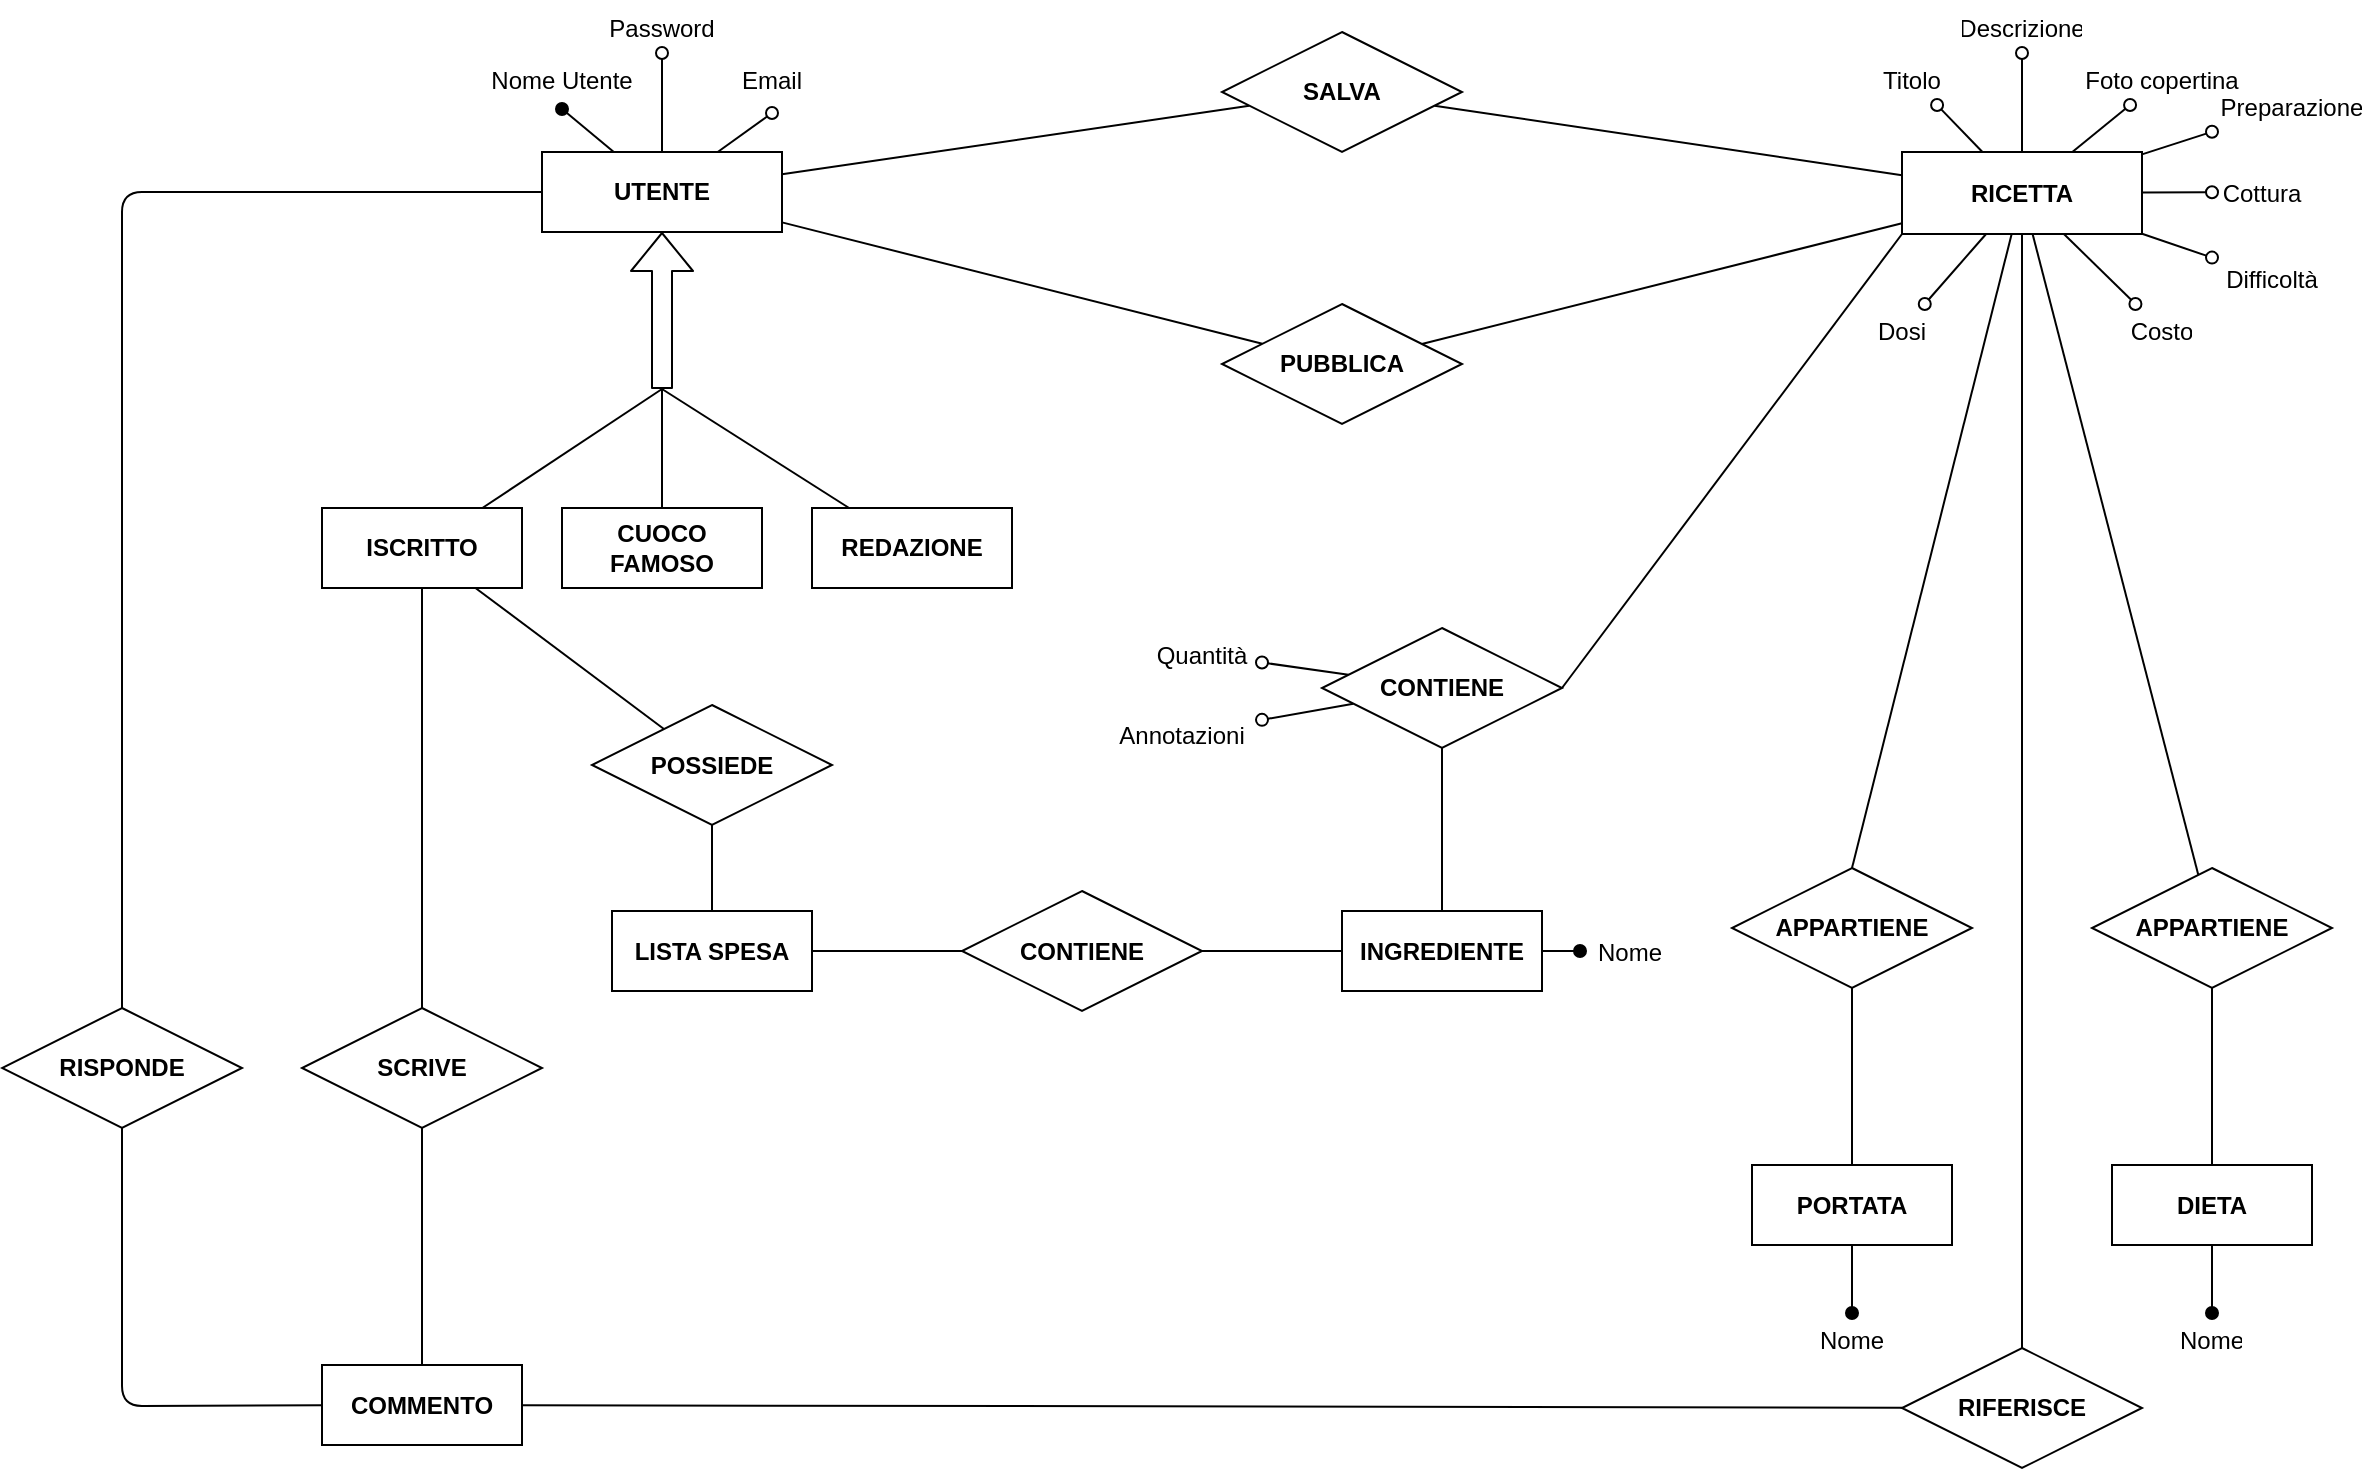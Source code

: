 <mxfile version="12.4.8" type="github">
  <diagram id="LfkPOxBhQ7w1o_5h23wY" name="Page-1">
    <mxGraphModel dx="2591" dy="738" grid="1" gridSize="10" guides="1" tooltips="1" connect="1" arrows="1" fold="1" page="1" pageScale="1" pageWidth="1169" pageHeight="827" math="0" shadow="0">
      <root>
        <mxCell id="0"/>
        <mxCell id="1" parent="0"/>
        <mxCell id="ZiM7aAGMJ0RAAH8m6erD-105" style="edgeStyle=none;orthogonalLoop=1;jettySize=auto;html=1;startArrow=none;startFill=0;endArrow=none;endFill=0;endSize=6;fontSize=12;align=center;" edge="1" parent="1" source="ZiM7aAGMJ0RAAH8m6erD-7" target="ZiM7aAGMJ0RAAH8m6erD-106">
          <mxGeometry relative="1" as="geometry">
            <mxPoint x="350" y="60" as="targetPoint"/>
          </mxGeometry>
        </mxCell>
        <mxCell id="ZiM7aAGMJ0RAAH8m6erD-108" style="edgeStyle=none;orthogonalLoop=1;jettySize=auto;html=1;startArrow=none;startFill=0;endArrow=none;endFill=0;endSize=6;strokeWidth=1;fontSize=12;align=center;" edge="1" parent="1" source="ZiM7aAGMJ0RAAH8m6erD-120" target="ZiM7aAGMJ0RAAH8m6erD-109">
          <mxGeometry relative="1" as="geometry">
            <mxPoint x="150" y="710" as="targetPoint"/>
            <Array as="points"/>
          </mxGeometry>
        </mxCell>
        <mxCell id="ZiM7aAGMJ0RAAH8m6erD-127" style="edgeStyle=none;shape=flexArrow;orthogonalLoop=1;jettySize=auto;html=1;startArrow=block;startFill=0;endArrow=none;endFill=0;strokeWidth=1;fontSize=12;align=center;" edge="1" parent="1" source="ZiM7aAGMJ0RAAH8m6erD-7" target="ZiM7aAGMJ0RAAH8m6erD-131">
          <mxGeometry relative="1" as="geometry">
            <mxPoint y="142" as="targetPoint"/>
          </mxGeometry>
        </mxCell>
        <mxCell id="ZiM7aAGMJ0RAAH8m6erD-138" style="edgeStyle=none;orthogonalLoop=1;jettySize=auto;html=1;startArrow=none;startFill=0;endArrow=none;endFill=0;strokeWidth=1;fontSize=12;align=center;" edge="1" parent="1" source="ZiM7aAGMJ0RAAH8m6erD-7" target="ZiM7aAGMJ0RAAH8m6erD-139">
          <mxGeometry relative="1" as="geometry">
            <mxPoint x="-20" y="142" as="targetPoint"/>
            <Array as="points">
              <mxPoint x="-130" y="142"/>
            </Array>
          </mxGeometry>
        </mxCell>
        <mxCell id="ZiM7aAGMJ0RAAH8m6erD-7" value="UTENTE" style="whiteSpace=wrap;html=1;align=center;rounded=0;shadow=0;glass=0;comic=0;verticalAlign=middle;horizontal=1;fontStyle=1" vertex="1" parent="1">
          <mxGeometry x="80" y="122" width="120" height="40" as="geometry"/>
        </mxCell>
        <mxCell id="ZiM7aAGMJ0RAAH8m6erD-88" style="edgeStyle=none;orthogonalLoop=1;jettySize=auto;html=1;startArrow=none;startFill=0;endArrow=oval;endFill=1;endSize=6;fontSize=12;align=center;" edge="1" parent="1" source="ZiM7aAGMJ0RAAH8m6erD-24" target="ZiM7aAGMJ0RAAH8m6erD-89">
          <mxGeometry relative="1" as="geometry">
            <mxPoint x="885" y="625.5" as="targetPoint"/>
          </mxGeometry>
        </mxCell>
        <mxCell id="ZiM7aAGMJ0RAAH8m6erD-24" value="DIETA" style="whiteSpace=wrap;html=1;align=center;rounded=0;shadow=0;glass=0;comic=0;fontStyle=1" vertex="1" parent="1">
          <mxGeometry x="865" y="628.5" width="100" height="40" as="geometry"/>
        </mxCell>
        <mxCell id="ZiM7aAGMJ0RAAH8m6erD-47" value="" style="edgeStyle=none;orthogonalLoop=1;jettySize=auto;html=1;startArrow=none;startFill=0;endArrow=none;endFill=0;endSize=6;fontSize=12;align=center;verticalAlign=middle;horizontal=1;" edge="1" parent="1" source="ZiM7aAGMJ0RAAH8m6erD-8" target="ZiM7aAGMJ0RAAH8m6erD-43">
          <mxGeometry relative="1" as="geometry"/>
        </mxCell>
        <mxCell id="ZiM7aAGMJ0RAAH8m6erD-8" value="RICETTA" style="whiteSpace=wrap;html=1;align=center;verticalAlign=middle;horizontal=1;fontStyle=1" vertex="1" parent="1">
          <mxGeometry x="760" y="122" width="120" height="41" as="geometry"/>
        </mxCell>
        <mxCell id="ZiM7aAGMJ0RAAH8m6erD-71" style="edgeStyle=none;orthogonalLoop=1;jettySize=auto;html=1;entryX=0.5;entryY=1;entryDx=0;entryDy=0;startArrow=none;startFill=0;endArrow=none;endFill=0;endSize=6;fontSize=12;align=center;" edge="1" parent="1" source="ZiM7aAGMJ0RAAH8m6erD-9" target="ZiM7aAGMJ0RAAH8m6erD-40">
          <mxGeometry relative="1" as="geometry"/>
        </mxCell>
        <mxCell id="ZiM7aAGMJ0RAAH8m6erD-72" style="edgeStyle=none;orthogonalLoop=1;jettySize=auto;html=1;startArrow=none;startFill=0;endArrow=oval;endFill=1;endSize=6;fontSize=12;align=center;" edge="1" parent="1" source="ZiM7aAGMJ0RAAH8m6erD-9" target="ZiM7aAGMJ0RAAH8m6erD-73">
          <mxGeometry relative="1" as="geometry">
            <mxPoint x="599" y="453" as="targetPoint"/>
          </mxGeometry>
        </mxCell>
        <mxCell id="ZiM7aAGMJ0RAAH8m6erD-136" style="edgeStyle=none;orthogonalLoop=1;jettySize=auto;html=1;startArrow=none;startFill=0;endArrow=none;endFill=0;strokeWidth=1;fontSize=12;align=center;" edge="1" parent="1" source="ZiM7aAGMJ0RAAH8m6erD-9" target="ZiM7aAGMJ0RAAH8m6erD-97">
          <mxGeometry relative="1" as="geometry"/>
        </mxCell>
        <mxCell id="ZiM7aAGMJ0RAAH8m6erD-9" value="INGREDIENTE" style="whiteSpace=wrap;html=1;align=center;fontStyle=1" vertex="1" parent="1">
          <mxGeometry x="480" y="501.5" width="100" height="40" as="geometry"/>
        </mxCell>
        <mxCell id="ZiM7aAGMJ0RAAH8m6erD-31" value="" style="fontSize=12;html=1;endArrow=oval;endFill=0;entryX=0.5;entryY=1.154;entryDx=0;entryDy=0;entryPerimeter=0;align=center;verticalAlign=middle;horizontal=1;" edge="1" parent="1" source="ZiM7aAGMJ0RAAH8m6erD-7" target="ZiM7aAGMJ0RAAH8m6erD-39">
          <mxGeometry width="100" height="100" relative="1" as="geometry">
            <mxPoint x="150" y="79" as="sourcePoint"/>
            <mxPoint x="185" y="69" as="targetPoint"/>
          </mxGeometry>
        </mxCell>
        <mxCell id="ZiM7aAGMJ0RAAH8m6erD-33" value="" style="fontSize=12;html=1;endArrow=oval;endFill=0;entryX=0.5;entryY=1;entryDx=0;entryDy=0;entryPerimeter=0;align=center;verticalAlign=middle;horizontal=1;" edge="1" parent="1" source="ZiM7aAGMJ0RAAH8m6erD-7" target="ZiM7aAGMJ0RAAH8m6erD-38">
          <mxGeometry width="100" height="100" relative="1" as="geometry">
            <mxPoint x="160" y="109" as="sourcePoint"/>
            <mxPoint x="160" y="69" as="targetPoint"/>
          </mxGeometry>
        </mxCell>
        <mxCell id="ZiM7aAGMJ0RAAH8m6erD-34" value="" style="fontSize=12;html=1;endArrow=oval;endFill=1;startArrow=none;startFill=0;entryX=0.5;entryY=1.077;entryDx=0;entryDy=0;entryPerimeter=0;align=center;verticalAlign=middle;horizontal=1;" edge="1" parent="1" source="ZiM7aAGMJ0RAAH8m6erD-7" target="ZiM7aAGMJ0RAAH8m6erD-37">
          <mxGeometry width="100" height="100" relative="1" as="geometry">
            <mxPoint x="130" y="109" as="sourcePoint"/>
            <mxPoint x="68" y="89" as="targetPoint"/>
          </mxGeometry>
        </mxCell>
        <mxCell id="ZiM7aAGMJ0RAAH8m6erD-37" value="Nome Utente" style="text;strokeColor=none;fillColor=none;spacingLeft=4;spacingRight=4;overflow=hidden;rotatable=0;points=[[0,0.5],[1,0.5]];portConstraint=eastwest;fontSize=12;align=center;verticalAlign=middle;horizontal=1;" vertex="1" parent="1">
          <mxGeometry x="50" y="72.5" width="80" height="26" as="geometry"/>
        </mxCell>
        <mxCell id="ZiM7aAGMJ0RAAH8m6erD-38" value="Password" style="text;strokeColor=none;fillColor=none;spacingLeft=4;spacingRight=4;overflow=hidden;rotatable=0;points=[[0,0.5],[1,0.5]];portConstraint=eastwest;fontSize=12;align=center;verticalAlign=middle;horizontal=1;" vertex="1" parent="1">
          <mxGeometry x="105" y="46.5" width="70" height="26" as="geometry"/>
        </mxCell>
        <mxCell id="ZiM7aAGMJ0RAAH8m6erD-39" value="Email" style="text;strokeColor=none;fillColor=none;spacingLeft=4;spacingRight=4;overflow=hidden;rotatable=0;points=[[0,0.5],[1,0.5]];portConstraint=eastwest;fontSize=12;align=center;verticalAlign=middle;horizontal=1;" vertex="1" parent="1">
          <mxGeometry x="175" y="72.5" width="40" height="26" as="geometry"/>
        </mxCell>
        <mxCell id="ZiM7aAGMJ0RAAH8m6erD-70" style="edgeStyle=none;orthogonalLoop=1;jettySize=auto;html=1;entryX=0;entryY=1;entryDx=0;entryDy=0;startArrow=none;startFill=0;endArrow=none;endFill=0;endSize=6;fontSize=12;align=center;exitX=1;exitY=0.5;exitDx=0;exitDy=0;" edge="1" parent="1" source="ZiM7aAGMJ0RAAH8m6erD-40" target="ZiM7aAGMJ0RAAH8m6erD-8">
          <mxGeometry relative="1" as="geometry"/>
        </mxCell>
        <mxCell id="ZiM7aAGMJ0RAAH8m6erD-74" style="edgeStyle=none;orthogonalLoop=1;jettySize=auto;html=1;startArrow=none;startFill=0;endArrow=oval;endFill=0;endSize=6;fontSize=12;align=center;" edge="1" parent="1" source="ZiM7aAGMJ0RAAH8m6erD-40" target="ZiM7aAGMJ0RAAH8m6erD-76">
          <mxGeometry relative="1" as="geometry">
            <mxPoint x="430" y="335.75" as="targetPoint"/>
          </mxGeometry>
        </mxCell>
        <mxCell id="ZiM7aAGMJ0RAAH8m6erD-75" style="edgeStyle=none;orthogonalLoop=1;jettySize=auto;html=1;startArrow=none;startFill=0;endArrow=oval;endFill=0;endSize=6;fontSize=12;align=center;" edge="1" parent="1" source="ZiM7aAGMJ0RAAH8m6erD-40" target="ZiM7aAGMJ0RAAH8m6erD-77">
          <mxGeometry relative="1" as="geometry">
            <mxPoint x="470" y="366" as="targetPoint"/>
          </mxGeometry>
        </mxCell>
        <mxCell id="ZiM7aAGMJ0RAAH8m6erD-40" value="CONTIENE" style="shape=rhombus;perimeter=rhombusPerimeter;whiteSpace=wrap;html=1;align=center;rounded=0;shadow=0;glass=0;comic=0;fontSize=12;fontStyle=1" vertex="1" parent="1">
          <mxGeometry x="470" y="360" width="120" height="60" as="geometry"/>
        </mxCell>
        <mxCell id="ZiM7aAGMJ0RAAH8m6erD-46" value="" style="edgeStyle=none;orthogonalLoop=1;jettySize=auto;html=1;startArrow=none;startFill=0;endArrow=none;endFill=0;endSize=6;fontSize=12;align=center;verticalAlign=middle;horizontal=1;labelPosition=right;verticalLabelPosition=middle;" edge="1" parent="1" source="ZiM7aAGMJ0RAAH8m6erD-43" target="ZiM7aAGMJ0RAAH8m6erD-7">
          <mxGeometry relative="1" as="geometry"/>
        </mxCell>
        <mxCell id="ZiM7aAGMJ0RAAH8m6erD-43" value="PUBBLICA" style="shape=rhombus;perimeter=rhombusPerimeter;whiteSpace=wrap;html=1;align=center;rounded=0;shadow=0;glass=0;comic=0;fontSize=12;verticalAlign=middle;horizontal=1;fontStyle=1" vertex="1" parent="1">
          <mxGeometry x="420" y="198" width="120" height="60" as="geometry"/>
        </mxCell>
        <mxCell id="ZiM7aAGMJ0RAAH8m6erD-48" value="" style="fontSize=12;html=1;endArrow=oval;endFill=0;align=center;verticalAlign=middle;horizontal=1;" edge="1" parent="1" source="ZiM7aAGMJ0RAAH8m6erD-8" target="ZiM7aAGMJ0RAAH8m6erD-54">
          <mxGeometry width="100" height="100" relative="1" as="geometry">
            <mxPoint x="465" y="132" as="sourcePoint"/>
            <mxPoint x="810" y="73" as="targetPoint"/>
          </mxGeometry>
        </mxCell>
        <mxCell id="ZiM7aAGMJ0RAAH8m6erD-49" value="" style="fontSize=12;html=1;endArrow=oval;endFill=0;align=center;verticalAlign=middle;horizontal=1;" edge="1" parent="1" source="ZiM7aAGMJ0RAAH8m6erD-8" target="ZiM7aAGMJ0RAAH8m6erD-53">
          <mxGeometry width="100" height="100" relative="1" as="geometry">
            <mxPoint x="475" y="142" as="sourcePoint"/>
            <mxPoint x="740" y="73" as="targetPoint"/>
          </mxGeometry>
        </mxCell>
        <mxCell id="ZiM7aAGMJ0RAAH8m6erD-50" value="" style="fontSize=12;html=1;endArrow=oval;endFill=0;align=center;verticalAlign=middle;horizontal=1;" edge="1" parent="1" source="ZiM7aAGMJ0RAAH8m6erD-8" target="ZiM7aAGMJ0RAAH8m6erD-55">
          <mxGeometry width="100" height="100" relative="1" as="geometry">
            <mxPoint x="840" y="122" as="sourcePoint"/>
            <mxPoint x="840" y="73" as="targetPoint"/>
          </mxGeometry>
        </mxCell>
        <mxCell id="ZiM7aAGMJ0RAAH8m6erD-53" value="Titolo" style="text;strokeColor=none;fillColor=none;spacingLeft=4;spacingRight=4;overflow=hidden;rotatable=0;points=[[0,0.5],[1,0.5]];portConstraint=eastwest;fontSize=12;align=center;verticalAlign=middle;horizontal=1;" vertex="1" parent="1">
          <mxGeometry x="745" y="72.5" width="40" height="26" as="geometry"/>
        </mxCell>
        <mxCell id="ZiM7aAGMJ0RAAH8m6erD-54" value="Descrizione" style="text;strokeColor=none;fillColor=none;spacingLeft=4;spacingRight=4;overflow=hidden;rotatable=0;points=[[0,0.5],[1,0.5]];portConstraint=eastwest;fontSize=12;align=center;verticalAlign=middle;horizontal=1;" vertex="1" parent="1">
          <mxGeometry x="785" y="46.5" width="70" height="26" as="geometry"/>
        </mxCell>
        <mxCell id="ZiM7aAGMJ0RAAH8m6erD-55" value="Foto copertina" style="text;strokeColor=none;fillColor=none;spacingLeft=4;spacingRight=4;overflow=hidden;rotatable=0;points=[[0,0.5],[1,0.5]];portConstraint=eastwest;fontSize=12;align=center;verticalAlign=middle;horizontal=1;" vertex="1" parent="1">
          <mxGeometry x="845" y="72.5" width="90" height="26" as="geometry"/>
        </mxCell>
        <mxCell id="ZiM7aAGMJ0RAAH8m6erD-56" value="" style="fontSize=12;html=1;endArrow=oval;endFill=0;align=center;verticalAlign=middle;horizontal=1;" edge="1" parent="1" target="ZiM7aAGMJ0RAAH8m6erD-57" source="ZiM7aAGMJ0RAAH8m6erD-8">
          <mxGeometry width="100" height="100" relative="1" as="geometry">
            <mxPoint x="790" y="175.5" as="sourcePoint"/>
            <mxPoint x="850" y="83" as="targetPoint"/>
          </mxGeometry>
        </mxCell>
        <mxCell id="ZiM7aAGMJ0RAAH8m6erD-57" value="Costo" style="text;strokeColor=none;fillColor=none;spacingLeft=4;spacingRight=4;overflow=hidden;rotatable=0;points=[[0,0.5],[1,0.5]];portConstraint=eastwest;fontSize=12;align=center;verticalAlign=middle;horizontal=1;" vertex="1" parent="1">
          <mxGeometry x="870" y="198" width="40" height="26" as="geometry"/>
        </mxCell>
        <mxCell id="ZiM7aAGMJ0RAAH8m6erD-58" value="" style="fontSize=12;html=1;endArrow=oval;endFill=0;align=center;verticalAlign=middle;horizontal=1;" edge="1" parent="1" target="ZiM7aAGMJ0RAAH8m6erD-59" source="ZiM7aAGMJ0RAAH8m6erD-8">
          <mxGeometry width="100" height="100" relative="1" as="geometry">
            <mxPoint x="955" y="162" as="sourcePoint"/>
            <mxPoint x="960" y="113" as="targetPoint"/>
          </mxGeometry>
        </mxCell>
        <mxCell id="ZiM7aAGMJ0RAAH8m6erD-59" value="Difficoltà" style="text;strokeColor=none;fillColor=none;spacingLeft=4;spacingRight=4;overflow=hidden;rotatable=0;points=[[0,0.5],[1,0.5]];portConstraint=eastwest;fontSize=12;align=center;verticalAlign=middle;horizontal=1;" vertex="1" parent="1">
          <mxGeometry x="915" y="172" width="60" height="26" as="geometry"/>
        </mxCell>
        <mxCell id="ZiM7aAGMJ0RAAH8m6erD-60" value="" style="fontSize=12;html=1;endArrow=oval;endFill=0;align=center;verticalAlign=middle;horizontal=1;" edge="1" parent="1" target="ZiM7aAGMJ0RAAH8m6erD-61" source="ZiM7aAGMJ0RAAH8m6erD-8">
          <mxGeometry width="100" height="100" relative="1" as="geometry">
            <mxPoint x="755" y="245" as="sourcePoint"/>
            <mxPoint x="760" y="196" as="targetPoint"/>
          </mxGeometry>
        </mxCell>
        <mxCell id="ZiM7aAGMJ0RAAH8m6erD-61" value="Dosi" style="text;strokeColor=none;fillColor=none;spacingLeft=4;spacingRight=4;overflow=hidden;rotatable=0;points=[[0,0.5],[1,0.5]];portConstraint=eastwest;fontSize=12;align=center;verticalAlign=middle;horizontal=1;" vertex="1" parent="1">
          <mxGeometry x="740" y="198" width="40" height="26" as="geometry"/>
        </mxCell>
        <mxCell id="ZiM7aAGMJ0RAAH8m6erD-62" value="" style="fontSize=12;html=1;endArrow=oval;endFill=0;align=center;verticalAlign=middle;horizontal=1;" edge="1" parent="1" target="ZiM7aAGMJ0RAAH8m6erD-63" source="ZiM7aAGMJ0RAAH8m6erD-8">
          <mxGeometry width="100" height="100" relative="1" as="geometry">
            <mxPoint x="875" y="162" as="sourcePoint"/>
            <mxPoint x="880" y="113" as="targetPoint"/>
          </mxGeometry>
        </mxCell>
        <mxCell id="ZiM7aAGMJ0RAAH8m6erD-63" value="Preparazione" style="text;strokeColor=none;fillColor=none;spacingLeft=4;spacingRight=4;overflow=hidden;rotatable=0;points=[[0,0.5],[1,0.5]];portConstraint=eastwest;fontSize=12;align=center;verticalAlign=middle;horizontal=1;" vertex="1" parent="1">
          <mxGeometry x="915" y="86" width="80" height="26" as="geometry"/>
        </mxCell>
        <mxCell id="ZiM7aAGMJ0RAAH8m6erD-66" value="" style="fontSize=12;html=1;endArrow=oval;endFill=0;align=center;verticalAlign=middle;horizontal=1;" edge="1" parent="1" target="ZiM7aAGMJ0RAAH8m6erD-67" source="ZiM7aAGMJ0RAAH8m6erD-8">
          <mxGeometry width="100" height="100" relative="1" as="geometry">
            <mxPoint x="895" y="182" as="sourcePoint"/>
            <mxPoint x="900" y="133" as="targetPoint"/>
          </mxGeometry>
        </mxCell>
        <mxCell id="ZiM7aAGMJ0RAAH8m6erD-67" value="Cottura" style="text;strokeColor=none;fillColor=none;spacingLeft=4;spacingRight=4;overflow=hidden;rotatable=0;points=[[0,0.5],[1,0.5]];portConstraint=eastwest;fontSize=12;align=center;verticalAlign=middle;horizontal=1;" vertex="1" parent="1">
          <mxGeometry x="915" y="129" width="50" height="26" as="geometry"/>
        </mxCell>
        <mxCell id="ZiM7aAGMJ0RAAH8m6erD-73" value="Nome" style="text;strokeColor=none;fillColor=none;spacingLeft=4;spacingRight=4;overflow=hidden;rotatable=0;points=[[0,0.5],[1,0.5]];portConstraint=eastwest;fontSize=12;align=center;" vertex="1" parent="1">
          <mxGeometry x="599" y="508.5" width="50" height="26" as="geometry"/>
        </mxCell>
        <mxCell id="ZiM7aAGMJ0RAAH8m6erD-76" value="Quantità" style="text;strokeColor=none;fillColor=none;spacingLeft=4;spacingRight=4;overflow=hidden;rotatable=0;points=[[0,0.5],[1,0.5]];portConstraint=eastwest;fontSize=12;align=center;" vertex="1" parent="1">
          <mxGeometry x="380" y="360" width="60" height="26" as="geometry"/>
        </mxCell>
        <mxCell id="ZiM7aAGMJ0RAAH8m6erD-77" value="Annotazioni" style="text;strokeColor=none;fillColor=none;spacingLeft=4;spacingRight=4;overflow=hidden;rotatable=0;points=[[0,0.5],[1,0.5]];portConstraint=eastwest;fontSize=12;align=center;" vertex="1" parent="1">
          <mxGeometry x="360" y="400" width="80" height="26" as="geometry"/>
        </mxCell>
        <mxCell id="ZiM7aAGMJ0RAAH8m6erD-86" style="edgeStyle=none;orthogonalLoop=1;jettySize=auto;html=1;startArrow=none;startFill=0;endArrow=none;endFill=0;endSize=6;fontSize=12;align=center;" edge="1" parent="1" source="ZiM7aAGMJ0RAAH8m6erD-83" target="ZiM7aAGMJ0RAAH8m6erD-8">
          <mxGeometry relative="1" as="geometry">
            <mxPoint x="830" y="195.5" as="targetPoint"/>
          </mxGeometry>
        </mxCell>
        <mxCell id="ZiM7aAGMJ0RAAH8m6erD-87" style="edgeStyle=none;orthogonalLoop=1;jettySize=auto;html=1;startArrow=none;startFill=0;endArrow=none;endFill=0;endSize=6;fontSize=12;align=center;" edge="1" parent="1" source="ZiM7aAGMJ0RAAH8m6erD-83" target="ZiM7aAGMJ0RAAH8m6erD-24">
          <mxGeometry relative="1" as="geometry"/>
        </mxCell>
        <mxCell id="ZiM7aAGMJ0RAAH8m6erD-83" value="APPARTIENE" style="shape=rhombus;perimeter=rhombusPerimeter;whiteSpace=wrap;html=1;align=center;rounded=0;shadow=0;glass=0;comic=0;fontSize=12;fontStyle=1" vertex="1" parent="1">
          <mxGeometry x="855" y="480" width="120" height="60" as="geometry"/>
        </mxCell>
        <mxCell id="ZiM7aAGMJ0RAAH8m6erD-89" value="Nome" style="text;strokeColor=none;fillColor=none;spacingLeft=4;spacingRight=4;overflow=hidden;rotatable=0;points=[[0,0.5],[1,0.5]];portConstraint=eastwest;fontSize=12;align=center;" vertex="1" parent="1">
          <mxGeometry x="895" y="702.5" width="40" height="26" as="geometry"/>
        </mxCell>
        <mxCell id="ZiM7aAGMJ0RAAH8m6erD-91" style="edgeStyle=none;orthogonalLoop=1;jettySize=auto;html=1;startArrow=none;startFill=0;endArrow=none;endFill=0;endSize=6;fontSize=12;align=center;" edge="1" parent="1" source="ZiM7aAGMJ0RAAH8m6erD-90" target="ZiM7aAGMJ0RAAH8m6erD-92">
          <mxGeometry relative="1" as="geometry">
            <mxPoint x="85" y="625.5" as="targetPoint"/>
          </mxGeometry>
        </mxCell>
        <mxCell id="ZiM7aAGMJ0RAAH8m6erD-94" style="edgeStyle=none;orthogonalLoop=1;jettySize=auto;html=1;startArrow=none;startFill=0;endArrow=oval;endFill=1;endSize=6;fontSize=12;align=center;" edge="1" parent="1" source="ZiM7aAGMJ0RAAH8m6erD-90" target="ZiM7aAGMJ0RAAH8m6erD-95">
          <mxGeometry relative="1" as="geometry">
            <mxPoint x="775" y="715.5" as="targetPoint"/>
          </mxGeometry>
        </mxCell>
        <mxCell id="ZiM7aAGMJ0RAAH8m6erD-90" value="PORTATA" style="whiteSpace=wrap;html=1;align=center;rounded=0;shadow=0;glass=0;comic=0;strokeColor=#000000;fillColor=none;fontSize=12;fontStyle=1" vertex="1" parent="1">
          <mxGeometry x="685" y="628.5" width="100" height="40" as="geometry"/>
        </mxCell>
        <mxCell id="ZiM7aAGMJ0RAAH8m6erD-93" style="edgeStyle=none;orthogonalLoop=1;jettySize=auto;html=1;exitX=0.5;exitY=0;exitDx=0;exitDy=0;startArrow=none;startFill=0;endArrow=none;endFill=0;endSize=6;fontSize=12;align=center;" edge="1" parent="1" source="ZiM7aAGMJ0RAAH8m6erD-92" target="ZiM7aAGMJ0RAAH8m6erD-8">
          <mxGeometry relative="1" as="geometry">
            <mxPoint x="810" y="195.5" as="targetPoint"/>
          </mxGeometry>
        </mxCell>
        <mxCell id="ZiM7aAGMJ0RAAH8m6erD-92" value="&lt;b&gt;APPARTIENE&lt;/b&gt;" style="shape=rhombus;perimeter=rhombusPerimeter;whiteSpace=wrap;html=1;align=center;" vertex="1" parent="1">
          <mxGeometry x="675" y="480" width="120" height="60" as="geometry"/>
        </mxCell>
        <mxCell id="ZiM7aAGMJ0RAAH8m6erD-95" value="Nome" style="text;strokeColor=none;fillColor=none;spacingLeft=4;spacingRight=4;overflow=hidden;rotatable=0;points=[[0,0.5],[1,0.5]];portConstraint=eastwest;fontSize=12;align=center;" vertex="1" parent="1">
          <mxGeometry x="710" y="702.5" width="50" height="26" as="geometry"/>
        </mxCell>
        <mxCell id="ZiM7aAGMJ0RAAH8m6erD-98" style="edgeStyle=none;orthogonalLoop=1;jettySize=auto;html=1;startArrow=none;startFill=0;endArrow=none;endFill=0;endSize=6;fontSize=12;align=center;" edge="1" parent="1" source="ZiM7aAGMJ0RAAH8m6erD-97" target="ZiM7aAGMJ0RAAH8m6erD-99">
          <mxGeometry relative="1" as="geometry">
            <mxPoint x="185" y="638.5" as="targetPoint"/>
          </mxGeometry>
        </mxCell>
        <mxCell id="ZiM7aAGMJ0RAAH8m6erD-97" value="CONTIENE" style="shape=rhombus;perimeter=rhombusPerimeter;whiteSpace=wrap;html=1;align=center;fontStyle=1" vertex="1" parent="1">
          <mxGeometry x="290" y="491.5" width="120" height="60" as="geometry"/>
        </mxCell>
        <mxCell id="ZiM7aAGMJ0RAAH8m6erD-101" style="edgeStyle=none;orthogonalLoop=1;jettySize=auto;html=1;startArrow=none;startFill=0;endArrow=none;endFill=0;endSize=6;fontSize=12;align=center;" edge="1" parent="1" source="ZiM7aAGMJ0RAAH8m6erD-99" target="ZiM7aAGMJ0RAAH8m6erD-102">
          <mxGeometry relative="1" as="geometry">
            <mxPoint x="215" y="661.5" as="targetPoint"/>
            <mxPoint x="135" y="618.5" as="sourcePoint"/>
          </mxGeometry>
        </mxCell>
        <mxCell id="ZiM7aAGMJ0RAAH8m6erD-99" value="LISTA SPESA" style="whiteSpace=wrap;html=1;align=center;fontStyle=1" vertex="1" parent="1">
          <mxGeometry x="115" y="501.5" width="100" height="40" as="geometry"/>
        </mxCell>
        <mxCell id="ZiM7aAGMJ0RAAH8m6erD-103" style="edgeStyle=none;orthogonalLoop=1;jettySize=auto;html=1;startArrow=none;startFill=0;endArrow=none;endFill=0;endSize=6;fontSize=12;align=center;" edge="1" parent="1" source="ZiM7aAGMJ0RAAH8m6erD-102" target="ZiM7aAGMJ0RAAH8m6erD-120">
          <mxGeometry relative="1" as="geometry"/>
        </mxCell>
        <mxCell id="ZiM7aAGMJ0RAAH8m6erD-102" value="POSSIEDE" style="shape=rhombus;perimeter=rhombusPerimeter;whiteSpace=wrap;html=1;align=center;fontStyle=1" vertex="1" parent="1">
          <mxGeometry x="105" y="398.5" width="120" height="60" as="geometry"/>
        </mxCell>
        <mxCell id="ZiM7aAGMJ0RAAH8m6erD-107" style="edgeStyle=none;orthogonalLoop=1;jettySize=auto;html=1;startArrow=none;startFill=0;endArrow=none;endFill=0;endSize=6;fontSize=12;align=center;strokeWidth=1;" edge="1" parent="1" source="ZiM7aAGMJ0RAAH8m6erD-106" target="ZiM7aAGMJ0RAAH8m6erD-8">
          <mxGeometry relative="1" as="geometry"/>
        </mxCell>
        <mxCell id="ZiM7aAGMJ0RAAH8m6erD-106" value="&lt;b&gt;SALVA&lt;/b&gt;" style="shape=rhombus;perimeter=rhombusPerimeter;whiteSpace=wrap;html=1;align=center;" vertex="1" parent="1">
          <mxGeometry x="420" y="62" width="120" height="60" as="geometry"/>
        </mxCell>
        <mxCell id="ZiM7aAGMJ0RAAH8m6erD-110" style="edgeStyle=none;orthogonalLoop=1;jettySize=auto;html=1;startArrow=none;startFill=0;endArrow=none;endFill=0;endSize=6;strokeWidth=1;fontSize=12;align=center;" edge="1" parent="1" source="ZiM7aAGMJ0RAAH8m6erD-109" target="ZiM7aAGMJ0RAAH8m6erD-111">
          <mxGeometry relative="1" as="geometry">
            <mxPoint x="405" y="920" as="targetPoint"/>
          </mxGeometry>
        </mxCell>
        <mxCell id="ZiM7aAGMJ0RAAH8m6erD-109" value="SCRIVE" style="shape=rhombus;perimeter=rhombusPerimeter;whiteSpace=wrap;html=1;align=center;fontStyle=1" vertex="1" parent="1">
          <mxGeometry x="-40" y="550" width="120" height="60" as="geometry"/>
        </mxCell>
        <mxCell id="ZiM7aAGMJ0RAAH8m6erD-112" style="edgeStyle=none;orthogonalLoop=1;jettySize=auto;html=1;startArrow=none;startFill=0;endArrow=none;endFill=0;endSize=6;strokeWidth=1;fontSize=12;align=center;" edge="1" parent="1" source="ZiM7aAGMJ0RAAH8m6erD-111" target="ZiM7aAGMJ0RAAH8m6erD-113">
          <mxGeometry relative="1" as="geometry">
            <mxPoint x="725" y="920" as="targetPoint"/>
          </mxGeometry>
        </mxCell>
        <mxCell id="ZiM7aAGMJ0RAAH8m6erD-111" value="COMMENTO" style="whiteSpace=wrap;html=1;align=center;fontStyle=1" vertex="1" parent="1">
          <mxGeometry x="-30" y="728.5" width="100" height="40" as="geometry"/>
        </mxCell>
        <mxCell id="ZiM7aAGMJ0RAAH8m6erD-116" style="edgeStyle=none;orthogonalLoop=1;jettySize=auto;html=1;startArrow=none;startFill=0;endArrow=none;endFill=0;endSize=6;strokeWidth=1;fontSize=12;align=center;" edge="1" parent="1" source="ZiM7aAGMJ0RAAH8m6erD-113" target="ZiM7aAGMJ0RAAH8m6erD-8">
          <mxGeometry relative="1" as="geometry"/>
        </mxCell>
        <mxCell id="ZiM7aAGMJ0RAAH8m6erD-113" value="RIFERISCE" style="shape=rhombus;perimeter=rhombusPerimeter;whiteSpace=wrap;html=1;align=center;fontStyle=1" vertex="1" parent="1">
          <mxGeometry x="760" y="720" width="120" height="60" as="geometry"/>
        </mxCell>
        <mxCell id="ZiM7aAGMJ0RAAH8m6erD-129" style="edgeStyle=none;orthogonalLoop=1;jettySize=auto;html=1;startArrow=none;startFill=0;endArrow=none;endFill=0;strokeWidth=1;fontSize=12;align=center;" edge="1" parent="1" source="ZiM7aAGMJ0RAAH8m6erD-120" target="ZiM7aAGMJ0RAAH8m6erD-131">
          <mxGeometry relative="1" as="geometry">
            <mxPoint x="-40" y="218" as="targetPoint"/>
            <Array as="points"/>
          </mxGeometry>
        </mxCell>
        <mxCell id="ZiM7aAGMJ0RAAH8m6erD-120" value="ISCRITTO" style="whiteSpace=wrap;html=1;align=center;fontStyle=1" vertex="1" parent="1">
          <mxGeometry x="-30" y="300" width="100" height="40" as="geometry"/>
        </mxCell>
        <mxCell id="ZiM7aAGMJ0RAAH8m6erD-133" style="edgeStyle=none;orthogonalLoop=1;jettySize=auto;html=1;startArrow=none;startFill=0;endArrow=none;endFill=0;strokeWidth=1;fontSize=12;align=center;" edge="1" parent="1" source="ZiM7aAGMJ0RAAH8m6erD-121" target="ZiM7aAGMJ0RAAH8m6erD-131">
          <mxGeometry relative="1" as="geometry">
            <Array as="points"/>
          </mxGeometry>
        </mxCell>
        <mxCell id="ZiM7aAGMJ0RAAH8m6erD-121" value="REDAZIONE&lt;span style=&quot;color: rgba(0 , 0 , 0 , 0) ; font-family: monospace ; font-size: 0px ; white-space: nowrap&quot;&gt;%3CmxGraphModel%3E%3Croot%3E%3CmxCell%20id%3D%220%22%2F%3E%3CmxCell%20id%3D%221%22%20parent%3D%220%22%2F%3E%3CmxCell%20id%3D%222%22%20value%3D%22ISCRITTO%22%20style%3D%22whiteSpace%3Dwrap%3Bhtml%3D1%3Balign%3Dcenter%3B%22%20vertex%3D%221%22%20parent%3D%221%22%3E%3CmxGeometry%20x%3D%22-130%22%20y%3D%22261.5%22%20width%3D%22100%22%20height%3D%2240%22%20as%3D%22geometry%22%2F%3E%3C%2FmxCell%3E%3C%2Froot%3E%3C%2FmxGraphModel%3E&lt;/span&gt;&lt;span style=&quot;color: rgba(0 , 0 , 0 , 0) ; font-family: monospace ; font-size: 0px ; white-space: nowrap&quot;&gt;%3CmxGraphModel%3E%3Croot%3E%3CmxCell%20id%3D%220%22%2F%3E%3CmxCell%20id%3D%221%22%20parent%3D%220%22%2F%3E%3CmxCell%20id%3D%222%22%20value%3D%22ISCRITTO%22%20style%3D%22whiteSpace%3Dwrap%3Bhtml%3D1%3Balign%3Dcenter%3B%22%20vertex%3D%221%22%20parent%3D%221%22%3E%3CmxGeometry%20x%3D%22-130%22%20y%3D%22261.5%22%20width%3D%22100%22%20height%3D%2240%22%20as%3D%22geometry%22%2F%3E%3C%2FmxCell%3E%3C%2Froot%3E%3C%2FmxGraphModel%3E&lt;/span&gt;" style="whiteSpace=wrap;html=1;align=center;fontStyle=1" vertex="1" parent="1">
          <mxGeometry x="215" y="300" width="100" height="40" as="geometry"/>
        </mxCell>
        <mxCell id="ZiM7aAGMJ0RAAH8m6erD-132" style="edgeStyle=none;orthogonalLoop=1;jettySize=auto;html=1;startArrow=none;startFill=0;endArrow=none;endFill=0;strokeWidth=1;fontSize=12;align=center;" edge="1" parent="1" source="ZiM7aAGMJ0RAAH8m6erD-122" target="ZiM7aAGMJ0RAAH8m6erD-131">
          <mxGeometry relative="1" as="geometry"/>
        </mxCell>
        <mxCell id="ZiM7aAGMJ0RAAH8m6erD-122" value="CUOCO FAMOSO" style="whiteSpace=wrap;html=1;align=center;fontStyle=1" vertex="1" parent="1">
          <mxGeometry x="90" y="300" width="100" height="40" as="geometry"/>
        </mxCell>
        <mxCell id="ZiM7aAGMJ0RAAH8m6erD-131" value=" " style="text;strokeColor=none;fillColor=none;spacingLeft=4;spacingRight=4;overflow=hidden;rotatable=0;points=[[0,0.5],[1,0.5]];portConstraint=eastwest;fontSize=12;align=center;" vertex="1" parent="1">
          <mxGeometry x="140" y="240" height="1" as="geometry"/>
        </mxCell>
        <mxCell id="ZiM7aAGMJ0RAAH8m6erD-134" style="edgeStyle=none;orthogonalLoop=1;jettySize=auto;html=1;exitX=0;exitY=0.5;exitDx=0;exitDy=0;startArrow=none;startFill=0;endArrow=none;endFill=0;strokeWidth=1;fontSize=12;align=center;" edge="1" parent="1" source="ZiM7aAGMJ0RAAH8m6erD-131" target="ZiM7aAGMJ0RAAH8m6erD-131">
          <mxGeometry relative="1" as="geometry"/>
        </mxCell>
        <mxCell id="ZiM7aAGMJ0RAAH8m6erD-140" style="edgeStyle=none;orthogonalLoop=1;jettySize=auto;html=1;startArrow=none;startFill=0;endArrow=none;endFill=0;strokeWidth=1;fontSize=12;align=center;" edge="1" parent="1" source="ZiM7aAGMJ0RAAH8m6erD-139" target="ZiM7aAGMJ0RAAH8m6erD-111">
          <mxGeometry relative="1" as="geometry">
            <Array as="points">
              <mxPoint x="-130" y="749"/>
            </Array>
          </mxGeometry>
        </mxCell>
        <mxCell id="ZiM7aAGMJ0RAAH8m6erD-139" value="RISPONDE" style="shape=rhombus;perimeter=rhombusPerimeter;whiteSpace=wrap;html=1;align=center;fontStyle=1" vertex="1" parent="1">
          <mxGeometry x="-190" y="550" width="120" height="60" as="geometry"/>
        </mxCell>
      </root>
    </mxGraphModel>
  </diagram>
</mxfile>
